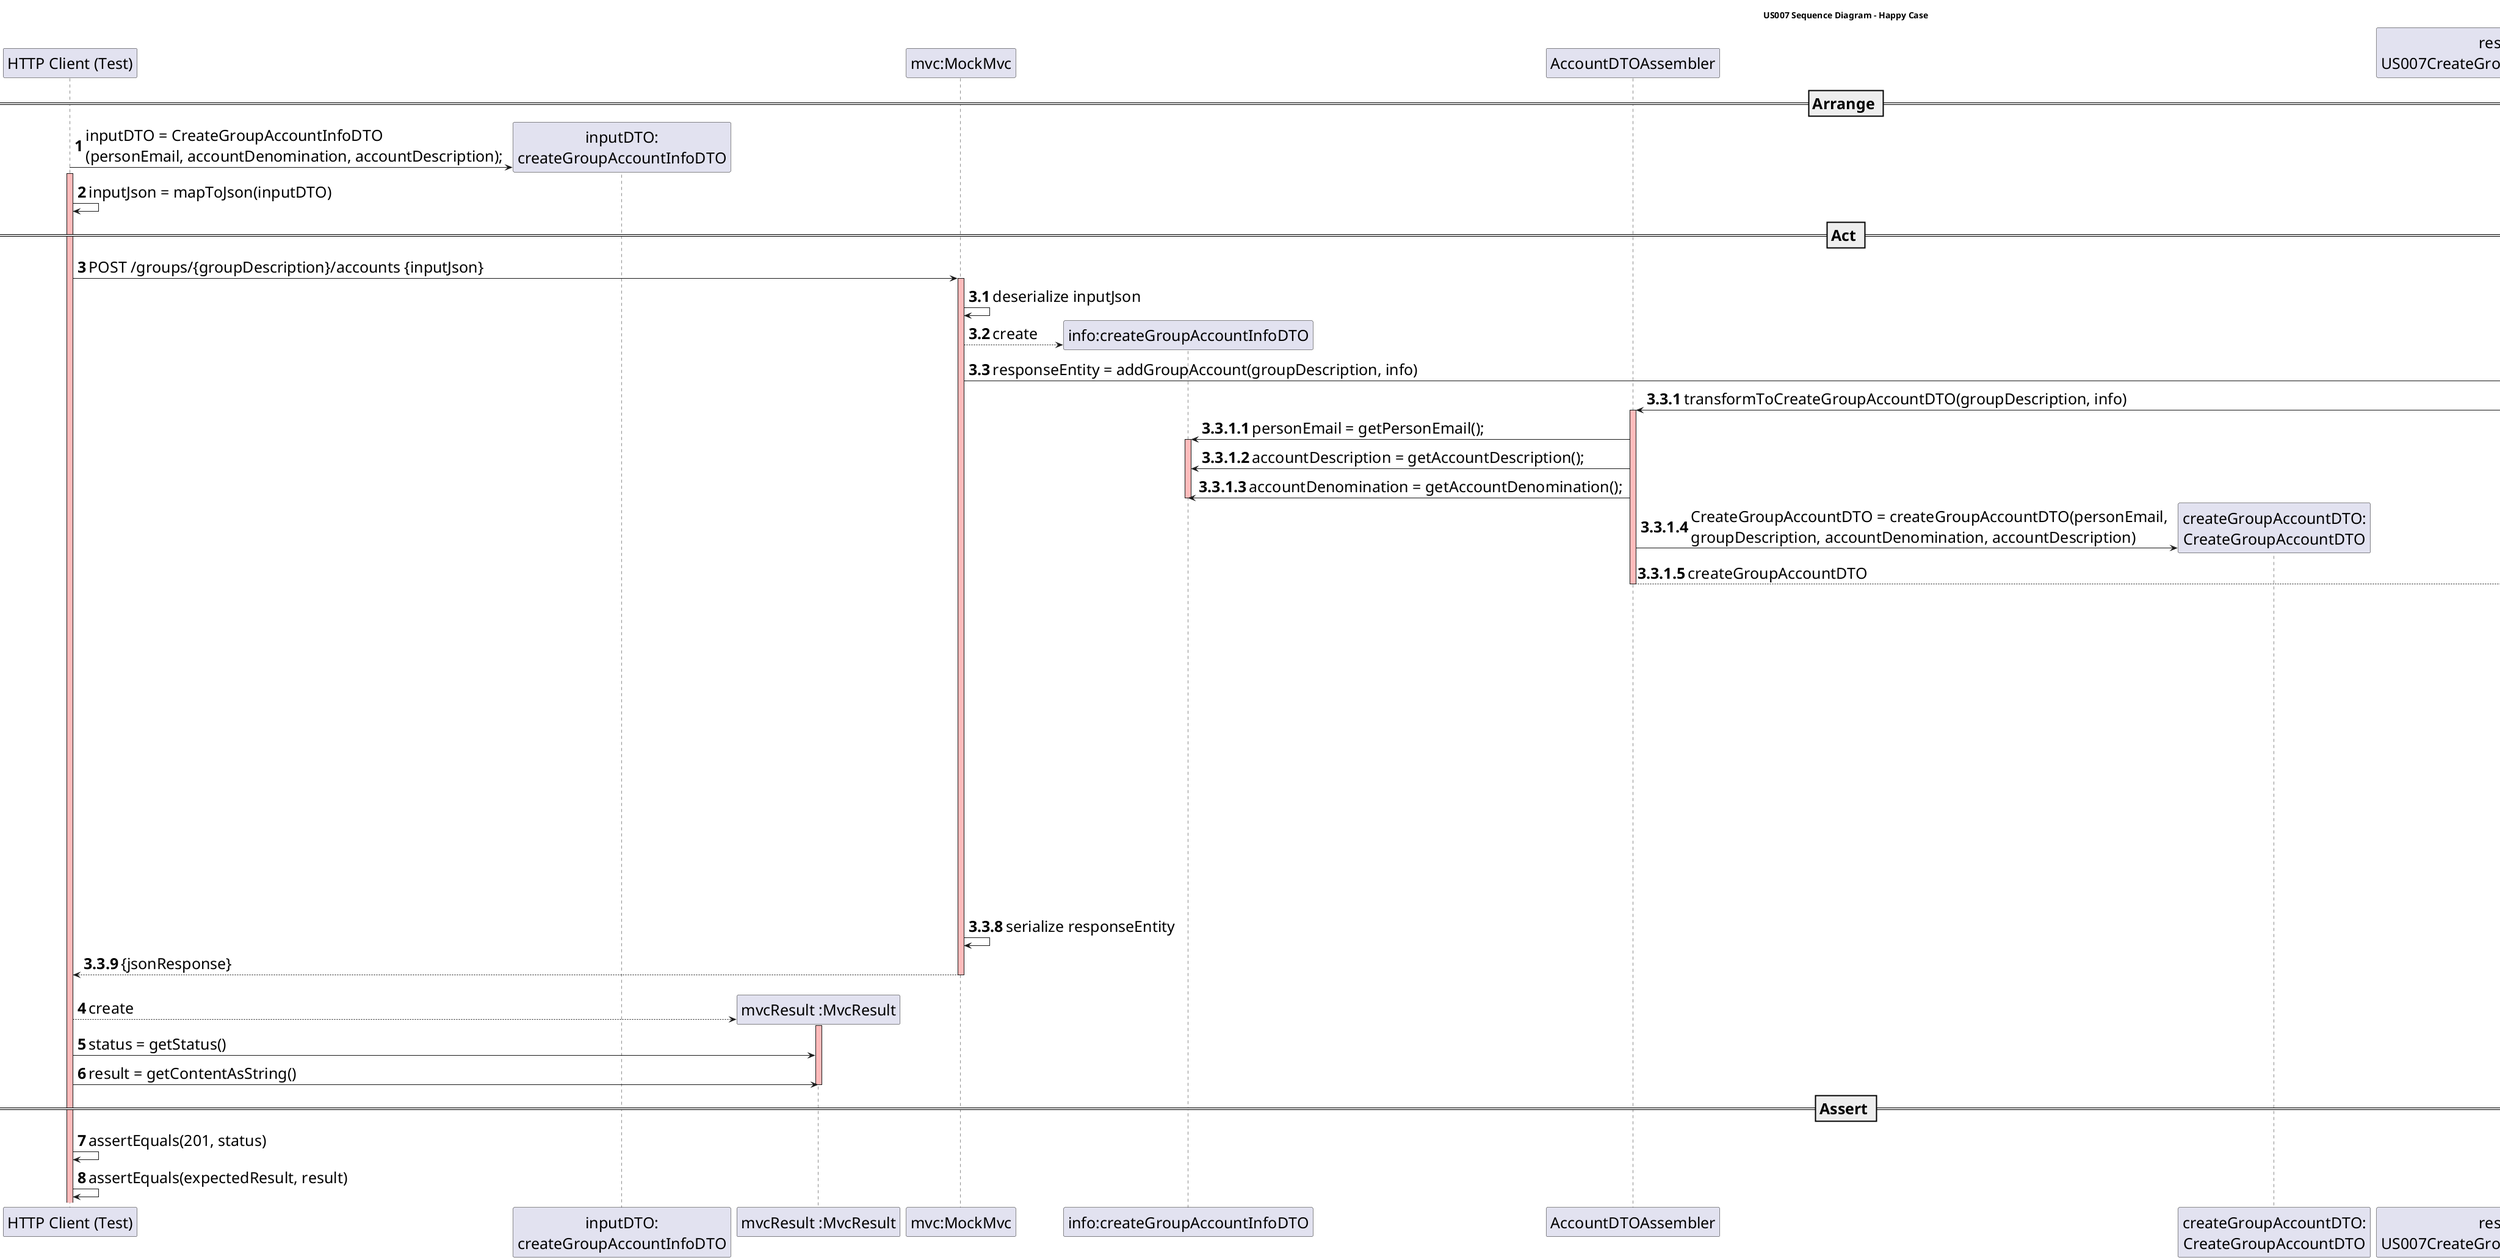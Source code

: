 @startuml
skinparam DefaultFontSize 25
title US007 Sequence Diagram - Happy Case

participant "HTTP Client (Test)"
participant "inputDTO:\ncreateGroupAccountInfoDTO"
participant "mvcResult :MvcResult"
participant "mvc:MockMvc"
participant "info:createGroupAccountInfoDTO"
participant "AccountDTOAssembler"
participant "createGroupAccountDTO:\nCreateGroupAccountDTO"
participant "restController:\nUS007CreateGroupAccountControllerRest"
participant "accountDTO:AccountDTO"
participant "service:US007CreateGroupAccountService"

== Arrange ==
autonumber
create "inputDTO:\ncreateGroupAccountInfoDTO"
"HTTP Client (Test)" -> "inputDTO:\ncreateGroupAccountInfoDTO": inputDTO = CreateGroupAccountInfoDTO\n(personEmail, accountDenomination, accountDescription);
activate "HTTP Client (Test)" #FFBBBB
"HTTP Client (Test)" -> "HTTP Client (Test)": inputJson = mapToJson(inputDTO)

== Act ==

"HTTP Client (Test)" -> "mvc:MockMvc" :POST /groups/{groupDescription}/accounts {inputJson}
activate "mvc:MockMvc"  #FFBBBB

autonumber 3.1
"mvc:MockMvc" -> "mvc:MockMvc" : deserialize inputJson
create "info:createGroupAccountInfoDTO"
"mvc:MockMvc"-->"info:createGroupAccountInfoDTO" :create

"mvc:MockMvc"-> "restController:\nUS007CreateGroupAccountControllerRest": responseEntity = addGroupAccount(groupDescription, info)
activate "restController:\nUS007CreateGroupAccountControllerRest" #FFBBBB
autonumber 3.3.1
"restController:\nUS007CreateGroupAccountControllerRest"-> "AccountDTOAssembler":transformToCreateGroupAccountDTO(groupDescription, info)
activate "AccountDTOAssembler" #FFBBBB
autonumber 3.3.1.1
"AccountDTOAssembler" -> "info:createGroupAccountInfoDTO" : personEmail = getPersonEmail();
activate "info:createGroupAccountInfoDTO" #FFBBBB
"AccountDTOAssembler" -> "info:createGroupAccountInfoDTO" : accountDescription = getAccountDescription();
"AccountDTOAssembler" -> "info:createGroupAccountInfoDTO" : accountDenomination = getAccountDenomination();
deactivate "info:createGroupAccountInfoDTO"
create "createGroupAccountDTO:\nCreateGroupAccountDTO"
"AccountDTOAssembler" -> "createGroupAccountDTO:\nCreateGroupAccountDTO" : CreateGroupAccountDTO = createGroupAccountDTO(personEmail,\ngroupDescription, accountDenomination, accountDescription)
deactivate "createGroupAccountDTO:\nCreateGroupAccountDTO"
autonumber 3.3.1.5
"AccountDTOAssembler" --> "restController:\nUS007CreateGroupAccountControllerRest" : createGroupAccountDTO
deactivate "AccountDTOAssembler"
autonumber 3.3.2
"restController:\nUS007CreateGroupAccountControllerRest"->"service:US007CreateGroupAccountService": createGroupAccount(createGroupAccountDTO)
activate "service:US007CreateGroupAccountService" #FFBBBB
autonumber 3.3.2.1
|||
ref over "service:US007CreateGroupAccountService": US007CreateGroupAccountControllerRest_Part2
"service:US007CreateGroupAccountService" --> "restController:\nUS007CreateGroupAccountControllerRest" : accountDTO
|||
autonumber 3.3.3
deactivate "service:US007CreateGroupAccountService" #FFBBBB
"restController:\nUS007CreateGroupAccountControllerRest"->"restController:\nUS007CreateGroupAccountControllerRest": selfLink = /groups/{ownerID}/accounts/{accountDenomination}
"restController:\nUS007CreateGroupAccountControllerRest"-> "accountDTO:AccountDTO": add(selfLink)
"restController:\nUS007CreateGroupAccountControllerRest"->"restController:\nUS007CreateGroupAccountControllerRest": accountsLink = /groups/{groupDescription}/accounts
"restController:\nUS007CreateGroupAccountControllerRest"-> "accountDTO:AccountDTO": add(accountsLink)
|||
create "responseEntity:ResponseEntity"
"restController:\nUS007CreateGroupAccountControllerRest" --> "responseEntity:ResponseEntity":create (accountDTO,HttpStatus.CREATED)
deactivate "restController:\nUS007CreateGroupAccountControllerRest"
"mvc:MockMvc" -> "mvc:MockMvc" : serialize responseEntity


"HTTP Client (Test)" <-- "mvc:MockMvc" : {jsonResponse}
deactivate "mvc:MockMvc"

autonumber 4
|||
create "mvcResult :MvcResult"
"HTTP Client (Test)" --> "mvcResult :MvcResult" : create

autonumber 5
activate "mvcResult :MvcResult" #FFBBBB
"HTTP Client (Test)" -> "mvcResult :MvcResult" : status = getStatus()
"HTTP Client (Test)" -> "mvcResult :MvcResult" : result = getContentAsString()
deactivate "mvcResult :MvcResult" #FFBBBB

== Assert ==

"HTTP Client (Test)" -> "HTTP Client (Test)" : assertEquals(201, status)
"HTTP Client (Test)" -> "HTTP Client (Test)" : assertEquals(expectedResult, result)

deactivate "service:US007CreateGroupAccountService"

@enduml